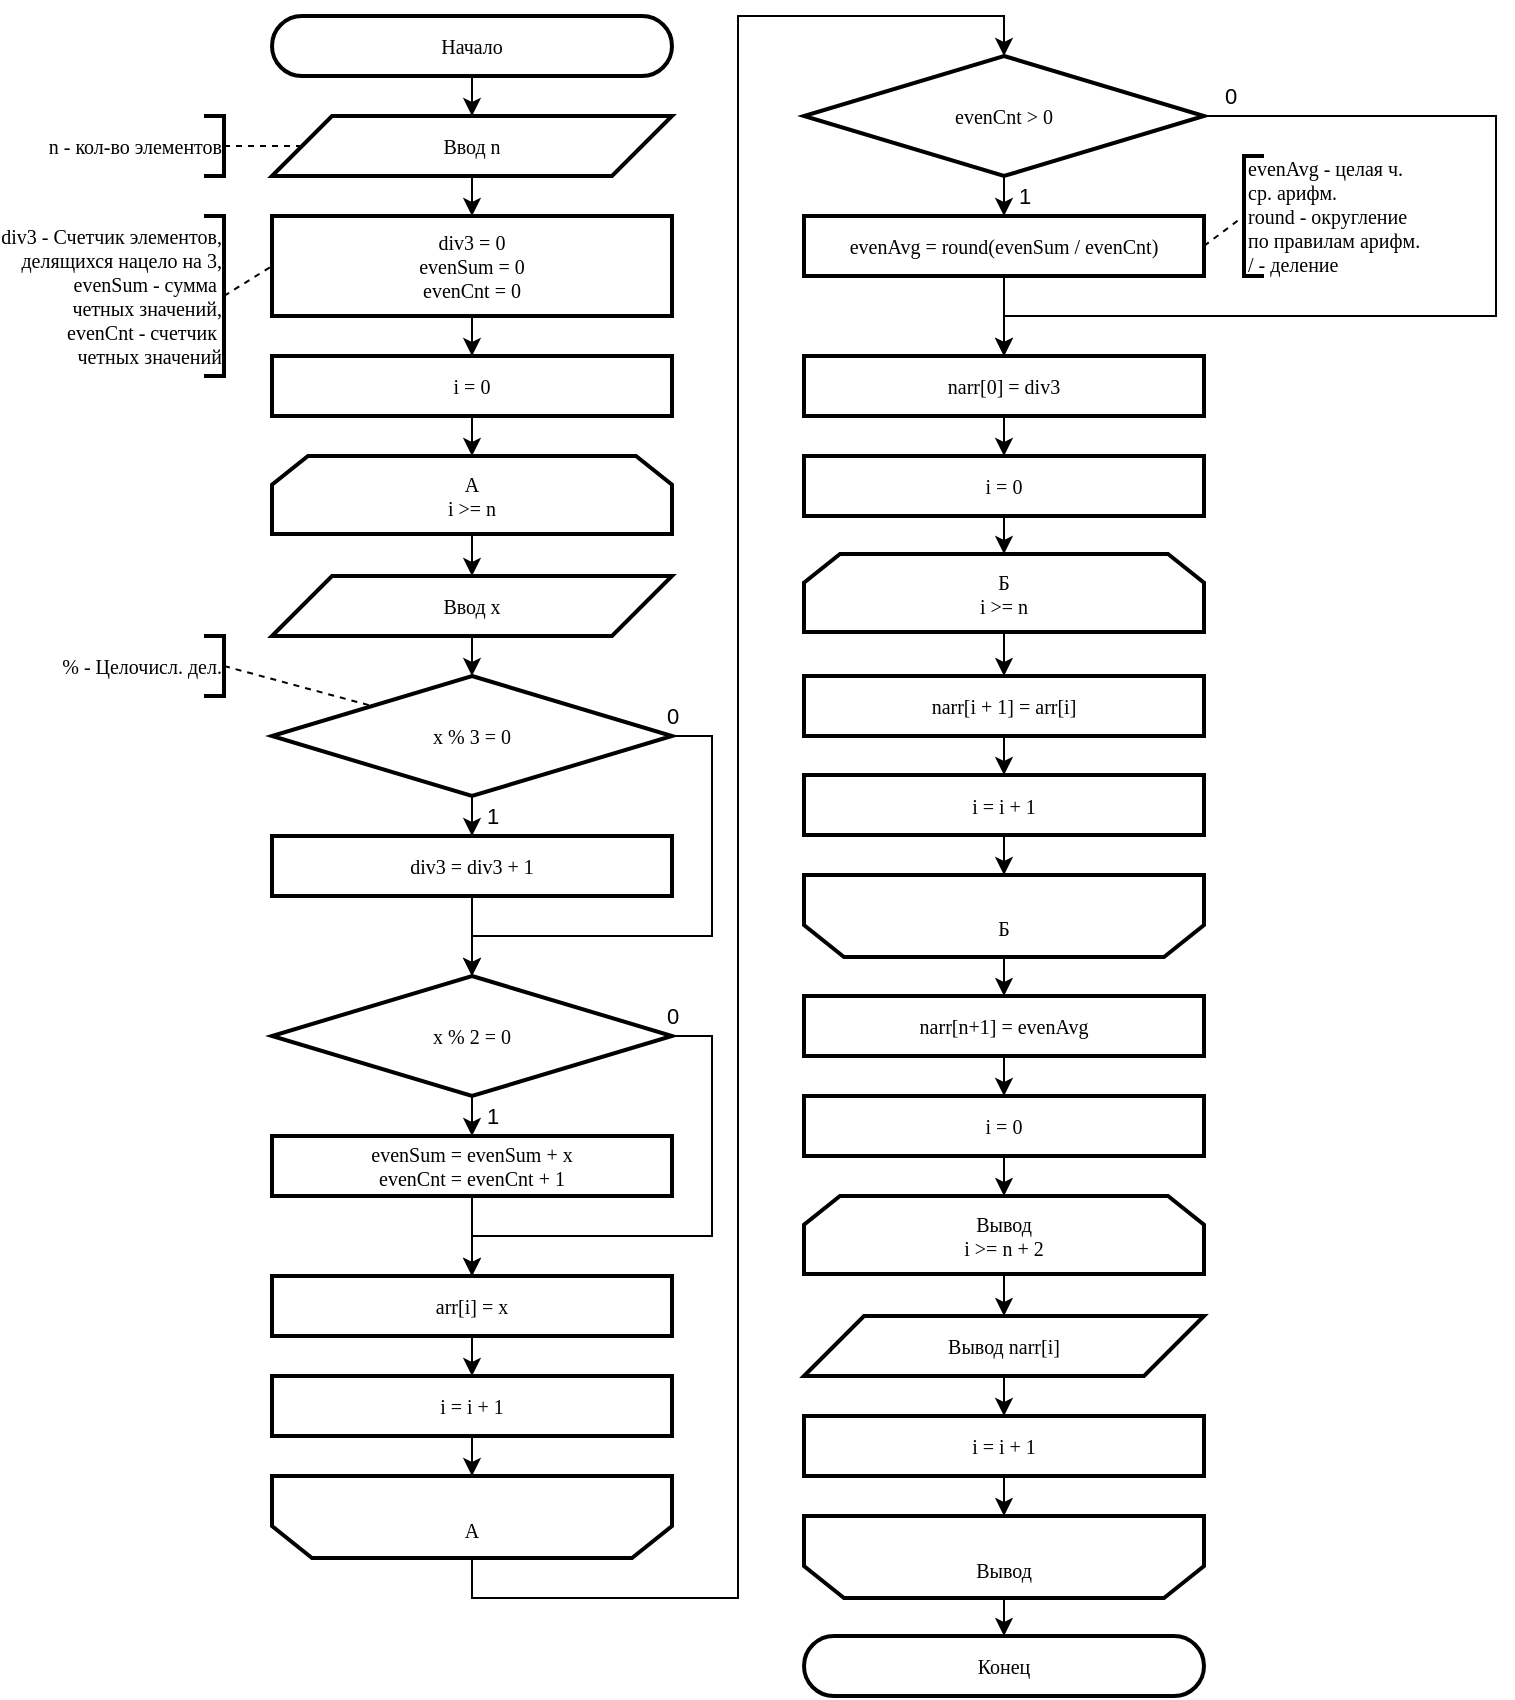 <mxfile version="24.7.17">
  <diagram name="Page-1" id="mGmBcxsCJ30svI-ysz3i">
    <mxGraphModel dx="989" dy="577" grid="1" gridSize="10" guides="1" tooltips="1" connect="1" arrows="1" fold="1" page="1" pageScale="1" pageWidth="827" pageHeight="1169" math="0" shadow="0">
      <root>
        <mxCell id="0" />
        <mxCell id="1" parent="0" />
        <mxCell id="Pp7_haZrAaMx0LdNrJ8j-12" style="edgeStyle=orthogonalEdgeStyle;rounded=0;orthogonalLoop=1;jettySize=auto;html=1;exitX=0.5;exitY=1;exitDx=0;exitDy=0;entryX=0.5;entryY=0;entryDx=0;entryDy=0;" edge="1" parent="1" source="Pp7_haZrAaMx0LdNrJ8j-1" target="Pp7_haZrAaMx0LdNrJ8j-3">
          <mxGeometry relative="1" as="geometry" />
        </mxCell>
        <mxCell id="Pp7_haZrAaMx0LdNrJ8j-1" value="Начало" style="rounded=1;whiteSpace=wrap;html=1;arcSize=50;container=0;strokeWidth=2;fontFamily=JetBrains Mono;fontSize=10;" vertex="1" parent="1">
          <mxGeometry x="184" y="20" width="200" height="30" as="geometry" />
        </mxCell>
        <mxCell id="Pp7_haZrAaMx0LdNrJ8j-2" value="Конец" style="rounded=1;whiteSpace=wrap;html=1;arcSize=50;container=0;strokeWidth=2;fontFamily=JetBrains Mono;fontSize=10;" vertex="1" parent="1">
          <mxGeometry x="450" y="830" width="200" height="30" as="geometry" />
        </mxCell>
        <mxCell id="Pp7_haZrAaMx0LdNrJ8j-13" style="edgeStyle=orthogonalEdgeStyle;rounded=0;orthogonalLoop=1;jettySize=auto;html=1;exitX=0.5;exitY=1;exitDx=0;exitDy=0;entryX=0.5;entryY=0;entryDx=0;entryDy=0;" edge="1" parent="1" source="Pp7_haZrAaMx0LdNrJ8j-3" target="Pp7_haZrAaMx0LdNrJ8j-4">
          <mxGeometry relative="1" as="geometry" />
        </mxCell>
        <mxCell id="Pp7_haZrAaMx0LdNrJ8j-3" value="Ввод n" style="shape=parallelogram;perimeter=parallelogramPerimeter;whiteSpace=wrap;html=1;fixedSize=1;size=30;container=0;strokeWidth=2;fontFamily=JetBrains Mono;fontSize=10;" vertex="1" parent="1">
          <mxGeometry x="184" y="70" width="200" height="30" as="geometry" />
        </mxCell>
        <mxCell id="Pp7_haZrAaMx0LdNrJ8j-14" style="edgeStyle=orthogonalEdgeStyle;rounded=0;orthogonalLoop=1;jettySize=auto;html=1;exitX=0.5;exitY=1;exitDx=0;exitDy=0;entryX=0.5;entryY=0;entryDx=0;entryDy=0;" edge="1" parent="1" source="Pp7_haZrAaMx0LdNrJ8j-4" target="Pp7_haZrAaMx0LdNrJ8j-7">
          <mxGeometry relative="1" as="geometry" />
        </mxCell>
        <mxCell id="Pp7_haZrAaMx0LdNrJ8j-4" value="div3 = 0&lt;div&gt;evenSum = 0&lt;/div&gt;&lt;div&gt;evenCnt = 0&lt;/div&gt;" style="rounded=0;whiteSpace=wrap;html=1;strokeWidth=2;fontFamily=JetBrains Mono;fontSize=10;" vertex="1" parent="1">
          <mxGeometry x="184" y="120" width="200" height="50" as="geometry" />
        </mxCell>
        <mxCell id="Pp7_haZrAaMx0LdNrJ8j-34" style="edgeStyle=orthogonalEdgeStyle;rounded=0;orthogonalLoop=1;jettySize=auto;html=1;exitX=0.5;exitY=0;exitDx=0;exitDy=0;entryX=0.5;entryY=0;entryDx=0;entryDy=0;" edge="1" parent="1" source="Pp7_haZrAaMx0LdNrJ8j-5" target="Pp7_haZrAaMx0LdNrJ8j-35">
          <mxGeometry relative="1" as="geometry" />
        </mxCell>
        <mxCell id="Pp7_haZrAaMx0LdNrJ8j-5" value="&lt;div style=&quot;font-size: 10px;&quot;&gt;&lt;br style=&quot;font-size: 10px;&quot;&gt;&lt;/div&gt;&lt;div style=&quot;font-size: 10px;&quot;&gt;A&lt;/div&gt;" style="shape=loopLimit;whiteSpace=wrap;html=1;size=20;direction=west;strokeWidth=2;fontFamily=JetBrains Mono;fontSize=10;" vertex="1" parent="1">
          <mxGeometry x="184" y="750" width="200" height="41" as="geometry" />
        </mxCell>
        <mxCell id="Pp7_haZrAaMx0LdNrJ8j-16" style="edgeStyle=orthogonalEdgeStyle;rounded=0;orthogonalLoop=1;jettySize=auto;html=1;exitX=0.5;exitY=1;exitDx=0;exitDy=0;entryX=0.5;entryY=0;entryDx=0;entryDy=0;" edge="1" parent="1" source="Pp7_haZrAaMx0LdNrJ8j-6" target="Pp7_haZrAaMx0LdNrJ8j-9">
          <mxGeometry relative="1" as="geometry" />
        </mxCell>
        <mxCell id="Pp7_haZrAaMx0LdNrJ8j-6" value="&lt;div style=&quot;font-size: 10px;&quot;&gt;A&lt;/div&gt;&lt;div style=&quot;font-size: 10px;&quot;&gt;i &amp;gt;= n&lt;/div&gt;" style="shape=loopLimit;whiteSpace=wrap;html=1;size=18;direction=east;strokeWidth=2;fontFamily=JetBrains Mono;fontSize=10;" vertex="1" parent="1">
          <mxGeometry x="184" y="240" width="200" height="39" as="geometry" />
        </mxCell>
        <mxCell id="Pp7_haZrAaMx0LdNrJ8j-15" style="edgeStyle=orthogonalEdgeStyle;rounded=0;orthogonalLoop=1;jettySize=auto;html=1;exitX=0.5;exitY=1;exitDx=0;exitDy=0;entryX=0.5;entryY=0;entryDx=0;entryDy=0;" edge="1" parent="1" source="Pp7_haZrAaMx0LdNrJ8j-7" target="Pp7_haZrAaMx0LdNrJ8j-6">
          <mxGeometry relative="1" as="geometry" />
        </mxCell>
        <mxCell id="Pp7_haZrAaMx0LdNrJ8j-7" value="i = 0" style="rounded=0;whiteSpace=wrap;html=1;strokeWidth=2;fontFamily=JetBrains Mono;fontSize=10;" vertex="1" parent="1">
          <mxGeometry x="184" y="190" width="200" height="30" as="geometry" />
        </mxCell>
        <mxCell id="Pp7_haZrAaMx0LdNrJ8j-32" style="edgeStyle=orthogonalEdgeStyle;rounded=0;orthogonalLoop=1;jettySize=auto;html=1;exitX=0.5;exitY=1;exitDx=0;exitDy=0;entryX=0.5;entryY=1;entryDx=0;entryDy=0;" edge="1" parent="1" source="Pp7_haZrAaMx0LdNrJ8j-8" target="Pp7_haZrAaMx0LdNrJ8j-5">
          <mxGeometry relative="1" as="geometry" />
        </mxCell>
        <mxCell id="Pp7_haZrAaMx0LdNrJ8j-8" value="i = i + 1" style="rounded=0;whiteSpace=wrap;html=1;strokeWidth=2;fontFamily=JetBrains Mono;fontSize=10;" vertex="1" parent="1">
          <mxGeometry x="184" y="700" width="200" height="30" as="geometry" />
        </mxCell>
        <mxCell id="Pp7_haZrAaMx0LdNrJ8j-17" style="edgeStyle=orthogonalEdgeStyle;rounded=0;orthogonalLoop=1;jettySize=auto;html=1;exitX=0.5;exitY=1;exitDx=0;exitDy=0;entryX=0.5;entryY=0;entryDx=0;entryDy=0;" edge="1" parent="1" source="Pp7_haZrAaMx0LdNrJ8j-9" target="Pp7_haZrAaMx0LdNrJ8j-10">
          <mxGeometry relative="1" as="geometry" />
        </mxCell>
        <mxCell id="Pp7_haZrAaMx0LdNrJ8j-9" value="Ввод x" style="shape=parallelogram;perimeter=parallelogramPerimeter;whiteSpace=wrap;html=1;fixedSize=1;size=30;container=0;strokeWidth=2;fontFamily=JetBrains Mono;fontSize=10;" vertex="1" parent="1">
          <mxGeometry x="184" y="300" width="200" height="30" as="geometry" />
        </mxCell>
        <mxCell id="Pp7_haZrAaMx0LdNrJ8j-18" style="edgeStyle=orthogonalEdgeStyle;rounded=0;orthogonalLoop=1;jettySize=auto;html=1;exitX=0.5;exitY=1;exitDx=0;exitDy=0;entryX=0.5;entryY=0;entryDx=0;entryDy=0;" edge="1" parent="1" source="Pp7_haZrAaMx0LdNrJ8j-10" target="Pp7_haZrAaMx0LdNrJ8j-11">
          <mxGeometry relative="1" as="geometry" />
        </mxCell>
        <mxCell id="Pp7_haZrAaMx0LdNrJ8j-19" value="1" style="edgeLabel;html=1;align=center;verticalAlign=middle;resizable=0;points=[];" vertex="1" connectable="0" parent="Pp7_haZrAaMx0LdNrJ8j-18">
          <mxGeometry x="-0.4" y="1" relative="1" as="geometry">
            <mxPoint x="9" y="4" as="offset" />
          </mxGeometry>
        </mxCell>
        <mxCell id="Pp7_haZrAaMx0LdNrJ8j-21" style="edgeStyle=orthogonalEdgeStyle;rounded=0;orthogonalLoop=1;jettySize=auto;html=1;exitX=1;exitY=0.5;exitDx=0;exitDy=0;entryX=0.5;entryY=0;entryDx=0;entryDy=0;" edge="1" parent="1" source="Pp7_haZrAaMx0LdNrJ8j-10" target="Pp7_haZrAaMx0LdNrJ8j-20">
          <mxGeometry relative="1" as="geometry">
            <Array as="points">
              <mxPoint x="404" y="380" />
              <mxPoint x="404" y="480" />
              <mxPoint x="284" y="480" />
            </Array>
          </mxGeometry>
        </mxCell>
        <mxCell id="Pp7_haZrAaMx0LdNrJ8j-23" value="0" style="edgeLabel;html=1;align=center;verticalAlign=middle;resizable=0;points=[];" vertex="1" connectable="0" parent="Pp7_haZrAaMx0LdNrJ8j-21">
          <mxGeometry x="-0.946" y="1" relative="1" as="geometry">
            <mxPoint x="-7" y="-9" as="offset" />
          </mxGeometry>
        </mxCell>
        <mxCell id="Pp7_haZrAaMx0LdNrJ8j-10" value="x % 3 = 0" style="rhombus;whiteSpace=wrap;html=1;strokeWidth=2;fontFamily=JetBrains Mono;fontSize=10;" vertex="1" parent="1">
          <mxGeometry x="184" y="350" width="200" height="60" as="geometry" />
        </mxCell>
        <mxCell id="Pp7_haZrAaMx0LdNrJ8j-22" style="edgeStyle=orthogonalEdgeStyle;rounded=0;orthogonalLoop=1;jettySize=auto;html=1;exitX=0.5;exitY=1;exitDx=0;exitDy=0;" edge="1" parent="1" source="Pp7_haZrAaMx0LdNrJ8j-11">
          <mxGeometry relative="1" as="geometry">
            <mxPoint x="284" y="500" as="targetPoint" />
          </mxGeometry>
        </mxCell>
        <mxCell id="Pp7_haZrAaMx0LdNrJ8j-11" value="div3 = div3 + 1" style="rounded=0;whiteSpace=wrap;html=1;strokeWidth=2;fontFamily=JetBrains Mono;fontSize=10;" vertex="1" parent="1">
          <mxGeometry x="184" y="430" width="200" height="30" as="geometry" />
        </mxCell>
        <mxCell id="Pp7_haZrAaMx0LdNrJ8j-25" style="edgeStyle=orthogonalEdgeStyle;rounded=0;orthogonalLoop=1;jettySize=auto;html=1;exitX=0.5;exitY=1;exitDx=0;exitDy=0;entryX=0.5;entryY=0;entryDx=0;entryDy=0;" edge="1" parent="1" source="Pp7_haZrAaMx0LdNrJ8j-20" target="Pp7_haZrAaMx0LdNrJ8j-24">
          <mxGeometry relative="1" as="geometry" />
        </mxCell>
        <mxCell id="Pp7_haZrAaMx0LdNrJ8j-26" value="1" style="edgeLabel;html=1;align=center;verticalAlign=middle;resizable=0;points=[];" vertex="1" connectable="0" parent="Pp7_haZrAaMx0LdNrJ8j-25">
          <mxGeometry x="-0.337" y="1" relative="1" as="geometry">
            <mxPoint x="9" y="3" as="offset" />
          </mxGeometry>
        </mxCell>
        <mxCell id="Pp7_haZrAaMx0LdNrJ8j-28" style="edgeStyle=orthogonalEdgeStyle;rounded=0;orthogonalLoop=1;jettySize=auto;html=1;exitX=1;exitY=0.5;exitDx=0;exitDy=0;entryX=0.5;entryY=0;entryDx=0;entryDy=0;" edge="1" parent="1" source="Pp7_haZrAaMx0LdNrJ8j-20" target="Pp7_haZrAaMx0LdNrJ8j-27">
          <mxGeometry relative="1" as="geometry">
            <Array as="points">
              <mxPoint x="404" y="530" />
              <mxPoint x="404" y="630" />
              <mxPoint x="284" y="630" />
            </Array>
          </mxGeometry>
        </mxCell>
        <mxCell id="Pp7_haZrAaMx0LdNrJ8j-30" value="0" style="edgeLabel;html=1;align=center;verticalAlign=middle;resizable=0;points=[];" vertex="1" connectable="0" parent="Pp7_haZrAaMx0LdNrJ8j-28">
          <mxGeometry x="-0.901" relative="1" as="geometry">
            <mxPoint x="-13" y="-10" as="offset" />
          </mxGeometry>
        </mxCell>
        <mxCell id="Pp7_haZrAaMx0LdNrJ8j-20" value="x % 2 = 0" style="rhombus;whiteSpace=wrap;html=1;strokeWidth=2;fontFamily=JetBrains Mono;fontSize=10;" vertex="1" parent="1">
          <mxGeometry x="184" y="500" width="200" height="60" as="geometry" />
        </mxCell>
        <mxCell id="Pp7_haZrAaMx0LdNrJ8j-29" style="edgeStyle=orthogonalEdgeStyle;rounded=0;orthogonalLoop=1;jettySize=auto;html=1;exitX=0.5;exitY=1;exitDx=0;exitDy=0;entryX=0.5;entryY=0;entryDx=0;entryDy=0;" edge="1" parent="1" source="Pp7_haZrAaMx0LdNrJ8j-24" target="Pp7_haZrAaMx0LdNrJ8j-27">
          <mxGeometry relative="1" as="geometry" />
        </mxCell>
        <mxCell id="Pp7_haZrAaMx0LdNrJ8j-24" value="evenSum = evenSum + x&lt;div&gt;evenCnt = evenCnt + 1&lt;/div&gt;" style="rounded=0;whiteSpace=wrap;html=1;strokeWidth=2;fontFamily=JetBrains Mono;fontSize=10;" vertex="1" parent="1">
          <mxGeometry x="184" y="580" width="200" height="30" as="geometry" />
        </mxCell>
        <mxCell id="Pp7_haZrAaMx0LdNrJ8j-31" style="edgeStyle=orthogonalEdgeStyle;rounded=0;orthogonalLoop=1;jettySize=auto;html=1;exitX=0.5;exitY=1;exitDx=0;exitDy=0;entryX=0.5;entryY=0;entryDx=0;entryDy=0;" edge="1" parent="1" source="Pp7_haZrAaMx0LdNrJ8j-27" target="Pp7_haZrAaMx0LdNrJ8j-8">
          <mxGeometry relative="1" as="geometry" />
        </mxCell>
        <mxCell id="Pp7_haZrAaMx0LdNrJ8j-27" value="arr[i] = x" style="rounded=0;whiteSpace=wrap;html=1;strokeWidth=2;fontFamily=JetBrains Mono;fontSize=10;" vertex="1" parent="1">
          <mxGeometry x="184" y="650" width="200" height="30" as="geometry" />
        </mxCell>
        <mxCell id="Pp7_haZrAaMx0LdNrJ8j-38" style="edgeStyle=orthogonalEdgeStyle;rounded=0;orthogonalLoop=1;jettySize=auto;html=1;exitX=0.5;exitY=1;exitDx=0;exitDy=0;entryX=0.5;entryY=0;entryDx=0;entryDy=0;" edge="1" parent="1" source="Pp7_haZrAaMx0LdNrJ8j-35" target="Pp7_haZrAaMx0LdNrJ8j-37">
          <mxGeometry relative="1" as="geometry" />
        </mxCell>
        <mxCell id="Pp7_haZrAaMx0LdNrJ8j-40" value="1" style="edgeLabel;html=1;align=center;verticalAlign=middle;resizable=0;points=[];" vertex="1" connectable="0" parent="Pp7_haZrAaMx0LdNrJ8j-38">
          <mxGeometry x="-0.3" y="2" relative="1" as="geometry">
            <mxPoint x="8" y="3" as="offset" />
          </mxGeometry>
        </mxCell>
        <mxCell id="Pp7_haZrAaMx0LdNrJ8j-41" style="edgeStyle=orthogonalEdgeStyle;rounded=0;orthogonalLoop=1;jettySize=auto;html=1;exitX=1;exitY=0.5;exitDx=0;exitDy=0;entryX=0.5;entryY=0;entryDx=0;entryDy=0;" edge="1" parent="1" source="Pp7_haZrAaMx0LdNrJ8j-35" target="Pp7_haZrAaMx0LdNrJ8j-39">
          <mxGeometry relative="1" as="geometry">
            <Array as="points">
              <mxPoint x="796" y="70" />
              <mxPoint x="796" y="170" />
              <mxPoint x="550" y="170" />
            </Array>
          </mxGeometry>
        </mxCell>
        <mxCell id="Pp7_haZrAaMx0LdNrJ8j-43" value="0" style="edgeLabel;html=1;align=center;verticalAlign=middle;resizable=0;points=[];" vertex="1" connectable="0" parent="Pp7_haZrAaMx0LdNrJ8j-41">
          <mxGeometry x="-0.9" y="1" relative="1" as="geometry">
            <mxPoint x="-13" y="-9" as="offset" />
          </mxGeometry>
        </mxCell>
        <mxCell id="Pp7_haZrAaMx0LdNrJ8j-35" value="evenCnt &amp;gt; 0" style="rhombus;whiteSpace=wrap;html=1;strokeWidth=2;fontFamily=JetBrains Mono;fontSize=10;" vertex="1" parent="1">
          <mxGeometry x="450" y="40" width="200" height="60" as="geometry" />
        </mxCell>
        <mxCell id="Pp7_haZrAaMx0LdNrJ8j-42" style="edgeStyle=orthogonalEdgeStyle;rounded=0;orthogonalLoop=1;jettySize=auto;html=1;exitX=0.5;exitY=1;exitDx=0;exitDy=0;entryX=0.5;entryY=0;entryDx=0;entryDy=0;" edge="1" parent="1" source="Pp7_haZrAaMx0LdNrJ8j-37" target="Pp7_haZrAaMx0LdNrJ8j-39">
          <mxGeometry relative="1" as="geometry" />
        </mxCell>
        <mxCell id="Pp7_haZrAaMx0LdNrJ8j-37" value="evenAvg = round(evenSum / evenCnt)" style="rounded=0;whiteSpace=wrap;html=1;strokeWidth=2;fontFamily=JetBrains Mono;fontSize=10;" vertex="1" parent="1">
          <mxGeometry x="450" y="120" width="200" height="30" as="geometry" />
        </mxCell>
        <mxCell id="Pp7_haZrAaMx0LdNrJ8j-47" style="edgeStyle=orthogonalEdgeStyle;rounded=0;orthogonalLoop=1;jettySize=auto;html=1;exitX=0.5;exitY=1;exitDx=0;exitDy=0;entryX=0.5;entryY=0;entryDx=0;entryDy=0;" edge="1" parent="1" source="Pp7_haZrAaMx0LdNrJ8j-39" target="Pp7_haZrAaMx0LdNrJ8j-46">
          <mxGeometry relative="1" as="geometry" />
        </mxCell>
        <mxCell id="Pp7_haZrAaMx0LdNrJ8j-39" value="narr[0] = div3" style="rounded=0;whiteSpace=wrap;html=1;strokeWidth=2;fontFamily=JetBrains Mono;fontSize=10;" vertex="1" parent="1">
          <mxGeometry x="450" y="190" width="200" height="30" as="geometry" />
        </mxCell>
        <mxCell id="Pp7_haZrAaMx0LdNrJ8j-55" style="edgeStyle=orthogonalEdgeStyle;rounded=0;orthogonalLoop=1;jettySize=auto;html=1;exitX=0.5;exitY=0;exitDx=0;exitDy=0;entryX=0.5;entryY=0;entryDx=0;entryDy=0;" edge="1" parent="1" source="Pp7_haZrAaMx0LdNrJ8j-44" target="Pp7_haZrAaMx0LdNrJ8j-54">
          <mxGeometry relative="1" as="geometry" />
        </mxCell>
        <mxCell id="Pp7_haZrAaMx0LdNrJ8j-44" value="&lt;div style=&quot;font-size: 10px;&quot;&gt;&lt;br style=&quot;font-size: 10px;&quot;&gt;&lt;/div&gt;&lt;div style=&quot;font-size: 10px;&quot;&gt;Б&lt;/div&gt;" style="shape=loopLimit;whiteSpace=wrap;html=1;size=20;direction=west;strokeWidth=2;fontFamily=JetBrains Mono;fontSize=10;" vertex="1" parent="1">
          <mxGeometry x="450" y="449.5" width="200" height="41" as="geometry" />
        </mxCell>
        <mxCell id="Pp7_haZrAaMx0LdNrJ8j-52" style="edgeStyle=orthogonalEdgeStyle;rounded=0;orthogonalLoop=1;jettySize=auto;html=1;exitX=0.5;exitY=1;exitDx=0;exitDy=0;entryX=0.5;entryY=0;entryDx=0;entryDy=0;" edge="1" parent="1" source="Pp7_haZrAaMx0LdNrJ8j-45" target="Pp7_haZrAaMx0LdNrJ8j-51">
          <mxGeometry relative="1" as="geometry" />
        </mxCell>
        <mxCell id="Pp7_haZrAaMx0LdNrJ8j-45" value="&lt;div style=&quot;font-size: 10px;&quot;&gt;Б&lt;/div&gt;&lt;div style=&quot;font-size: 10px;&quot;&gt;i &amp;gt;= n&lt;/div&gt;" style="shape=loopLimit;whiteSpace=wrap;html=1;size=18;direction=east;strokeWidth=2;fontFamily=JetBrains Mono;fontSize=10;" vertex="1" parent="1">
          <mxGeometry x="450" y="289" width="200" height="39" as="geometry" />
        </mxCell>
        <mxCell id="Pp7_haZrAaMx0LdNrJ8j-48" style="edgeStyle=orthogonalEdgeStyle;rounded=0;orthogonalLoop=1;jettySize=auto;html=1;exitX=0.5;exitY=1;exitDx=0;exitDy=0;entryX=0.5;entryY=0;entryDx=0;entryDy=0;" edge="1" parent="1" source="Pp7_haZrAaMx0LdNrJ8j-46" target="Pp7_haZrAaMx0LdNrJ8j-45">
          <mxGeometry relative="1" as="geometry" />
        </mxCell>
        <mxCell id="Pp7_haZrAaMx0LdNrJ8j-46" value="i = 0" style="rounded=0;whiteSpace=wrap;html=1;strokeWidth=2;fontFamily=JetBrains Mono;fontSize=10;" vertex="1" parent="1">
          <mxGeometry x="450" y="240" width="200" height="30" as="geometry" />
        </mxCell>
        <mxCell id="Pp7_haZrAaMx0LdNrJ8j-50" style="edgeStyle=orthogonalEdgeStyle;rounded=0;orthogonalLoop=1;jettySize=auto;html=1;exitX=0.5;exitY=1;exitDx=0;exitDy=0;entryX=0.5;entryY=1;entryDx=0;entryDy=0;" edge="1" parent="1" source="Pp7_haZrAaMx0LdNrJ8j-49" target="Pp7_haZrAaMx0LdNrJ8j-44">
          <mxGeometry relative="1" as="geometry" />
        </mxCell>
        <mxCell id="Pp7_haZrAaMx0LdNrJ8j-49" value="i = i + 1" style="rounded=0;whiteSpace=wrap;html=1;strokeWidth=2;fontFamily=JetBrains Mono;fontSize=10;" vertex="1" parent="1">
          <mxGeometry x="450" y="399.5" width="200" height="30" as="geometry" />
        </mxCell>
        <mxCell id="Pp7_haZrAaMx0LdNrJ8j-53" style="edgeStyle=orthogonalEdgeStyle;rounded=0;orthogonalLoop=1;jettySize=auto;html=1;exitX=0.5;exitY=1;exitDx=0;exitDy=0;entryX=0.5;entryY=0;entryDx=0;entryDy=0;" edge="1" parent="1" source="Pp7_haZrAaMx0LdNrJ8j-51" target="Pp7_haZrAaMx0LdNrJ8j-49">
          <mxGeometry relative="1" as="geometry" />
        </mxCell>
        <mxCell id="Pp7_haZrAaMx0LdNrJ8j-51" value="narr[i + 1] = arr[i]" style="rounded=0;whiteSpace=wrap;html=1;strokeWidth=2;fontFamily=JetBrains Mono;fontSize=10;" vertex="1" parent="1">
          <mxGeometry x="450" y="350" width="200" height="30" as="geometry" />
        </mxCell>
        <mxCell id="Pp7_haZrAaMx0LdNrJ8j-60" style="edgeStyle=orthogonalEdgeStyle;rounded=0;orthogonalLoop=1;jettySize=auto;html=1;exitX=0.5;exitY=1;exitDx=0;exitDy=0;entryX=0.5;entryY=0;entryDx=0;entryDy=0;" edge="1" parent="1" source="Pp7_haZrAaMx0LdNrJ8j-54" target="Pp7_haZrAaMx0LdNrJ8j-59">
          <mxGeometry relative="1" as="geometry" />
        </mxCell>
        <mxCell id="Pp7_haZrAaMx0LdNrJ8j-54" value="narr[n+1] = evenAvg" style="rounded=0;whiteSpace=wrap;html=1;strokeWidth=2;fontFamily=JetBrains Mono;fontSize=10;" vertex="1" parent="1">
          <mxGeometry x="450" y="510" width="200" height="30" as="geometry" />
        </mxCell>
        <mxCell id="Pp7_haZrAaMx0LdNrJ8j-64" style="edgeStyle=orthogonalEdgeStyle;rounded=0;orthogonalLoop=1;jettySize=auto;html=1;exitX=0.5;exitY=0;exitDx=0;exitDy=0;entryX=0.5;entryY=0;entryDx=0;entryDy=0;" edge="1" parent="1" source="Pp7_haZrAaMx0LdNrJ8j-56" target="Pp7_haZrAaMx0LdNrJ8j-2">
          <mxGeometry relative="1" as="geometry" />
        </mxCell>
        <mxCell id="Pp7_haZrAaMx0LdNrJ8j-56" value="&lt;div style=&quot;font-size: 10px;&quot;&gt;&lt;br style=&quot;font-size: 10px;&quot;&gt;&lt;/div&gt;&lt;div style=&quot;font-size: 10px;&quot;&gt;Вывод&lt;/div&gt;" style="shape=loopLimit;whiteSpace=wrap;html=1;size=20;direction=west;strokeWidth=2;fontFamily=JetBrains Mono;fontSize=10;" vertex="1" parent="1">
          <mxGeometry x="450" y="770" width="200" height="41" as="geometry" />
        </mxCell>
        <mxCell id="Pp7_haZrAaMx0LdNrJ8j-66" style="edgeStyle=orthogonalEdgeStyle;rounded=0;orthogonalLoop=1;jettySize=auto;html=1;exitX=0.5;exitY=1;exitDx=0;exitDy=0;entryX=0.5;entryY=0;entryDx=0;entryDy=0;" edge="1" parent="1" source="Pp7_haZrAaMx0LdNrJ8j-57" target="Pp7_haZrAaMx0LdNrJ8j-65">
          <mxGeometry relative="1" as="geometry" />
        </mxCell>
        <mxCell id="Pp7_haZrAaMx0LdNrJ8j-57" value="&lt;div style=&quot;font-size: 10px;&quot;&gt;Вывод&lt;/div&gt;&lt;div style=&quot;font-size: 10px;&quot;&gt;i &amp;gt;= n + 2&lt;/div&gt;" style="shape=loopLimit;whiteSpace=wrap;html=1;size=18;direction=east;strokeWidth=2;fontFamily=JetBrains Mono;fontSize=10;" vertex="1" parent="1">
          <mxGeometry x="450" y="610" width="200" height="39" as="geometry" />
        </mxCell>
        <mxCell id="Pp7_haZrAaMx0LdNrJ8j-61" style="edgeStyle=orthogonalEdgeStyle;rounded=0;orthogonalLoop=1;jettySize=auto;html=1;exitX=0.5;exitY=1;exitDx=0;exitDy=0;entryX=0.5;entryY=0;entryDx=0;entryDy=0;" edge="1" parent="1" source="Pp7_haZrAaMx0LdNrJ8j-59" target="Pp7_haZrAaMx0LdNrJ8j-57">
          <mxGeometry relative="1" as="geometry" />
        </mxCell>
        <mxCell id="Pp7_haZrAaMx0LdNrJ8j-59" value="i = 0" style="rounded=0;whiteSpace=wrap;html=1;strokeWidth=2;fontFamily=JetBrains Mono;fontSize=10;" vertex="1" parent="1">
          <mxGeometry x="450" y="560" width="200" height="30" as="geometry" />
        </mxCell>
        <mxCell id="Pp7_haZrAaMx0LdNrJ8j-63" style="edgeStyle=orthogonalEdgeStyle;rounded=0;orthogonalLoop=1;jettySize=auto;html=1;exitX=0.5;exitY=1;exitDx=0;exitDy=0;entryX=0.5;entryY=1;entryDx=0;entryDy=0;" edge="1" parent="1" source="Pp7_haZrAaMx0LdNrJ8j-62" target="Pp7_haZrAaMx0LdNrJ8j-56">
          <mxGeometry relative="1" as="geometry" />
        </mxCell>
        <mxCell id="Pp7_haZrAaMx0LdNrJ8j-62" value="i = i + 1" style="rounded=0;whiteSpace=wrap;html=1;strokeWidth=2;fontFamily=JetBrains Mono;fontSize=10;" vertex="1" parent="1">
          <mxGeometry x="450" y="720" width="200" height="30" as="geometry" />
        </mxCell>
        <mxCell id="Pp7_haZrAaMx0LdNrJ8j-67" style="edgeStyle=orthogonalEdgeStyle;rounded=0;orthogonalLoop=1;jettySize=auto;html=1;exitX=0.5;exitY=1;exitDx=0;exitDy=0;entryX=0.5;entryY=0;entryDx=0;entryDy=0;" edge="1" parent="1" source="Pp7_haZrAaMx0LdNrJ8j-65" target="Pp7_haZrAaMx0LdNrJ8j-62">
          <mxGeometry relative="1" as="geometry" />
        </mxCell>
        <mxCell id="Pp7_haZrAaMx0LdNrJ8j-65" value="Вывод narr[i]" style="shape=parallelogram;perimeter=parallelogramPerimeter;whiteSpace=wrap;html=1;fixedSize=1;size=30;container=0;strokeWidth=2;fontFamily=JetBrains Mono;fontSize=10;" vertex="1" parent="1">
          <mxGeometry x="450" y="670" width="200" height="30" as="geometry" />
        </mxCell>
        <mxCell id="Pp7_haZrAaMx0LdNrJ8j-69" style="edgeStyle=orthogonalEdgeStyle;rounded=0;orthogonalLoop=1;jettySize=auto;html=1;exitX=0;exitY=0.5;exitDx=0;exitDy=0;exitPerimeter=0;entryX=0;entryY=0.5;entryDx=0;entryDy=0;dashed=1;endArrow=none;endFill=0;" edge="1" parent="1" source="Pp7_haZrAaMx0LdNrJ8j-68" target="Pp7_haZrAaMx0LdNrJ8j-3">
          <mxGeometry relative="1" as="geometry" />
        </mxCell>
        <mxCell id="Pp7_haZrAaMx0LdNrJ8j-68" value="n - кол-во элементов" style="strokeWidth=2;html=1;shape=mxgraph.flowchart.annotation_1;align=right;pointerEvents=1;fontFamily=JetBrains Mono;fontSize=10;direction=west;" vertex="1" parent="1">
          <mxGeometry x="150" y="70" width="10" height="30" as="geometry" />
        </mxCell>
        <mxCell id="Pp7_haZrAaMx0LdNrJ8j-71" style="rounded=0;orthogonalLoop=1;jettySize=auto;html=1;exitX=0;exitY=0.5;exitDx=0;exitDy=0;exitPerimeter=0;entryX=0;entryY=0.5;entryDx=0;entryDy=0;dashed=1;endArrow=none;endFill=0;" edge="1" parent="1" source="Pp7_haZrAaMx0LdNrJ8j-70" target="Pp7_haZrAaMx0LdNrJ8j-4">
          <mxGeometry relative="1" as="geometry" />
        </mxCell>
        <mxCell id="Pp7_haZrAaMx0LdNrJ8j-70" value="div3 -&amp;nbsp;Счетчик элементов,&lt;br&gt;делящихся нацело на 3,&lt;div&gt;evenSum - сумма&amp;nbsp;&lt;/div&gt;&lt;div&gt;четных значений,&lt;br&gt;evenCnt - счетчик&amp;nbsp;&lt;/div&gt;&lt;div&gt;четных значений&lt;/div&gt;" style="strokeWidth=2;html=1;shape=mxgraph.flowchart.annotation_1;align=right;pointerEvents=1;fontFamily=JetBrains Mono;fontSize=10;direction=west;" vertex="1" parent="1">
          <mxGeometry x="150" y="120" width="10" height="80" as="geometry" />
        </mxCell>
        <mxCell id="Pp7_haZrAaMx0LdNrJ8j-72" value="evenAvg - целая ч.&lt;div&gt;ср. арифм.&lt;/div&gt;&lt;div&gt;round - округление&lt;br&gt;по правилам арифм.&lt;/div&gt;&lt;div&gt;/ - деление&lt;/div&gt;" style="strokeWidth=2;html=1;shape=mxgraph.flowchart.annotation_1;align=left;pointerEvents=1;fontFamily=JetBrains Mono;fontSize=10;" vertex="1" parent="1">
          <mxGeometry x="670" y="90" width="10" height="60" as="geometry" />
        </mxCell>
        <mxCell id="Pp7_haZrAaMx0LdNrJ8j-73" style="rounded=0;orthogonalLoop=1;jettySize=auto;html=1;exitX=1;exitY=0.5;exitDx=0;exitDy=0;entryX=0;entryY=0.5;entryDx=0;entryDy=0;entryPerimeter=0;strokeColor=default;dashed=1;endArrow=none;endFill=0;" edge="1" parent="1" source="Pp7_haZrAaMx0LdNrJ8j-37" target="Pp7_haZrAaMx0LdNrJ8j-72">
          <mxGeometry relative="1" as="geometry" />
        </mxCell>
        <mxCell id="Pp7_haZrAaMx0LdNrJ8j-75" style="rounded=0;orthogonalLoop=1;jettySize=auto;html=1;exitX=0;exitY=0.5;exitDx=0;exitDy=0;exitPerimeter=0;entryX=0;entryY=0;entryDx=0;entryDy=0;dashed=1;endArrow=none;endFill=0;" edge="1" parent="1" source="Pp7_haZrAaMx0LdNrJ8j-74" target="Pp7_haZrAaMx0LdNrJ8j-10">
          <mxGeometry relative="1" as="geometry" />
        </mxCell>
        <mxCell id="Pp7_haZrAaMx0LdNrJ8j-74" value="% - Целочисл. дел." style="strokeWidth=2;html=1;shape=mxgraph.flowchart.annotation_1;align=right;pointerEvents=1;fontFamily=JetBrains Mono;fontSize=10;direction=west;" vertex="1" parent="1">
          <mxGeometry x="150" y="330" width="10" height="30" as="geometry" />
        </mxCell>
      </root>
    </mxGraphModel>
  </diagram>
</mxfile>

